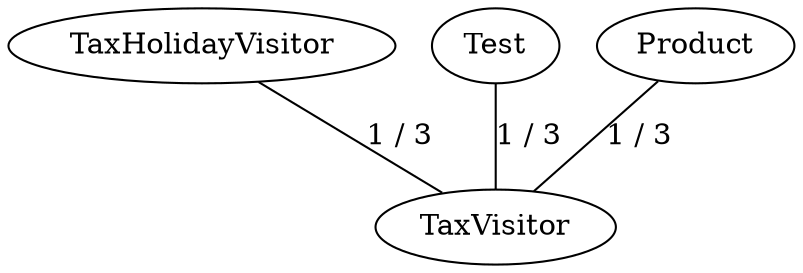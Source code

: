 graph Couplage {
  TaxHolidayVisitor -- TaxVisitor [label="1 / 3"];
  Test -- TaxVisitor [label="1 / 3"];
  Product -- TaxVisitor [label="1 / 3"];
}
